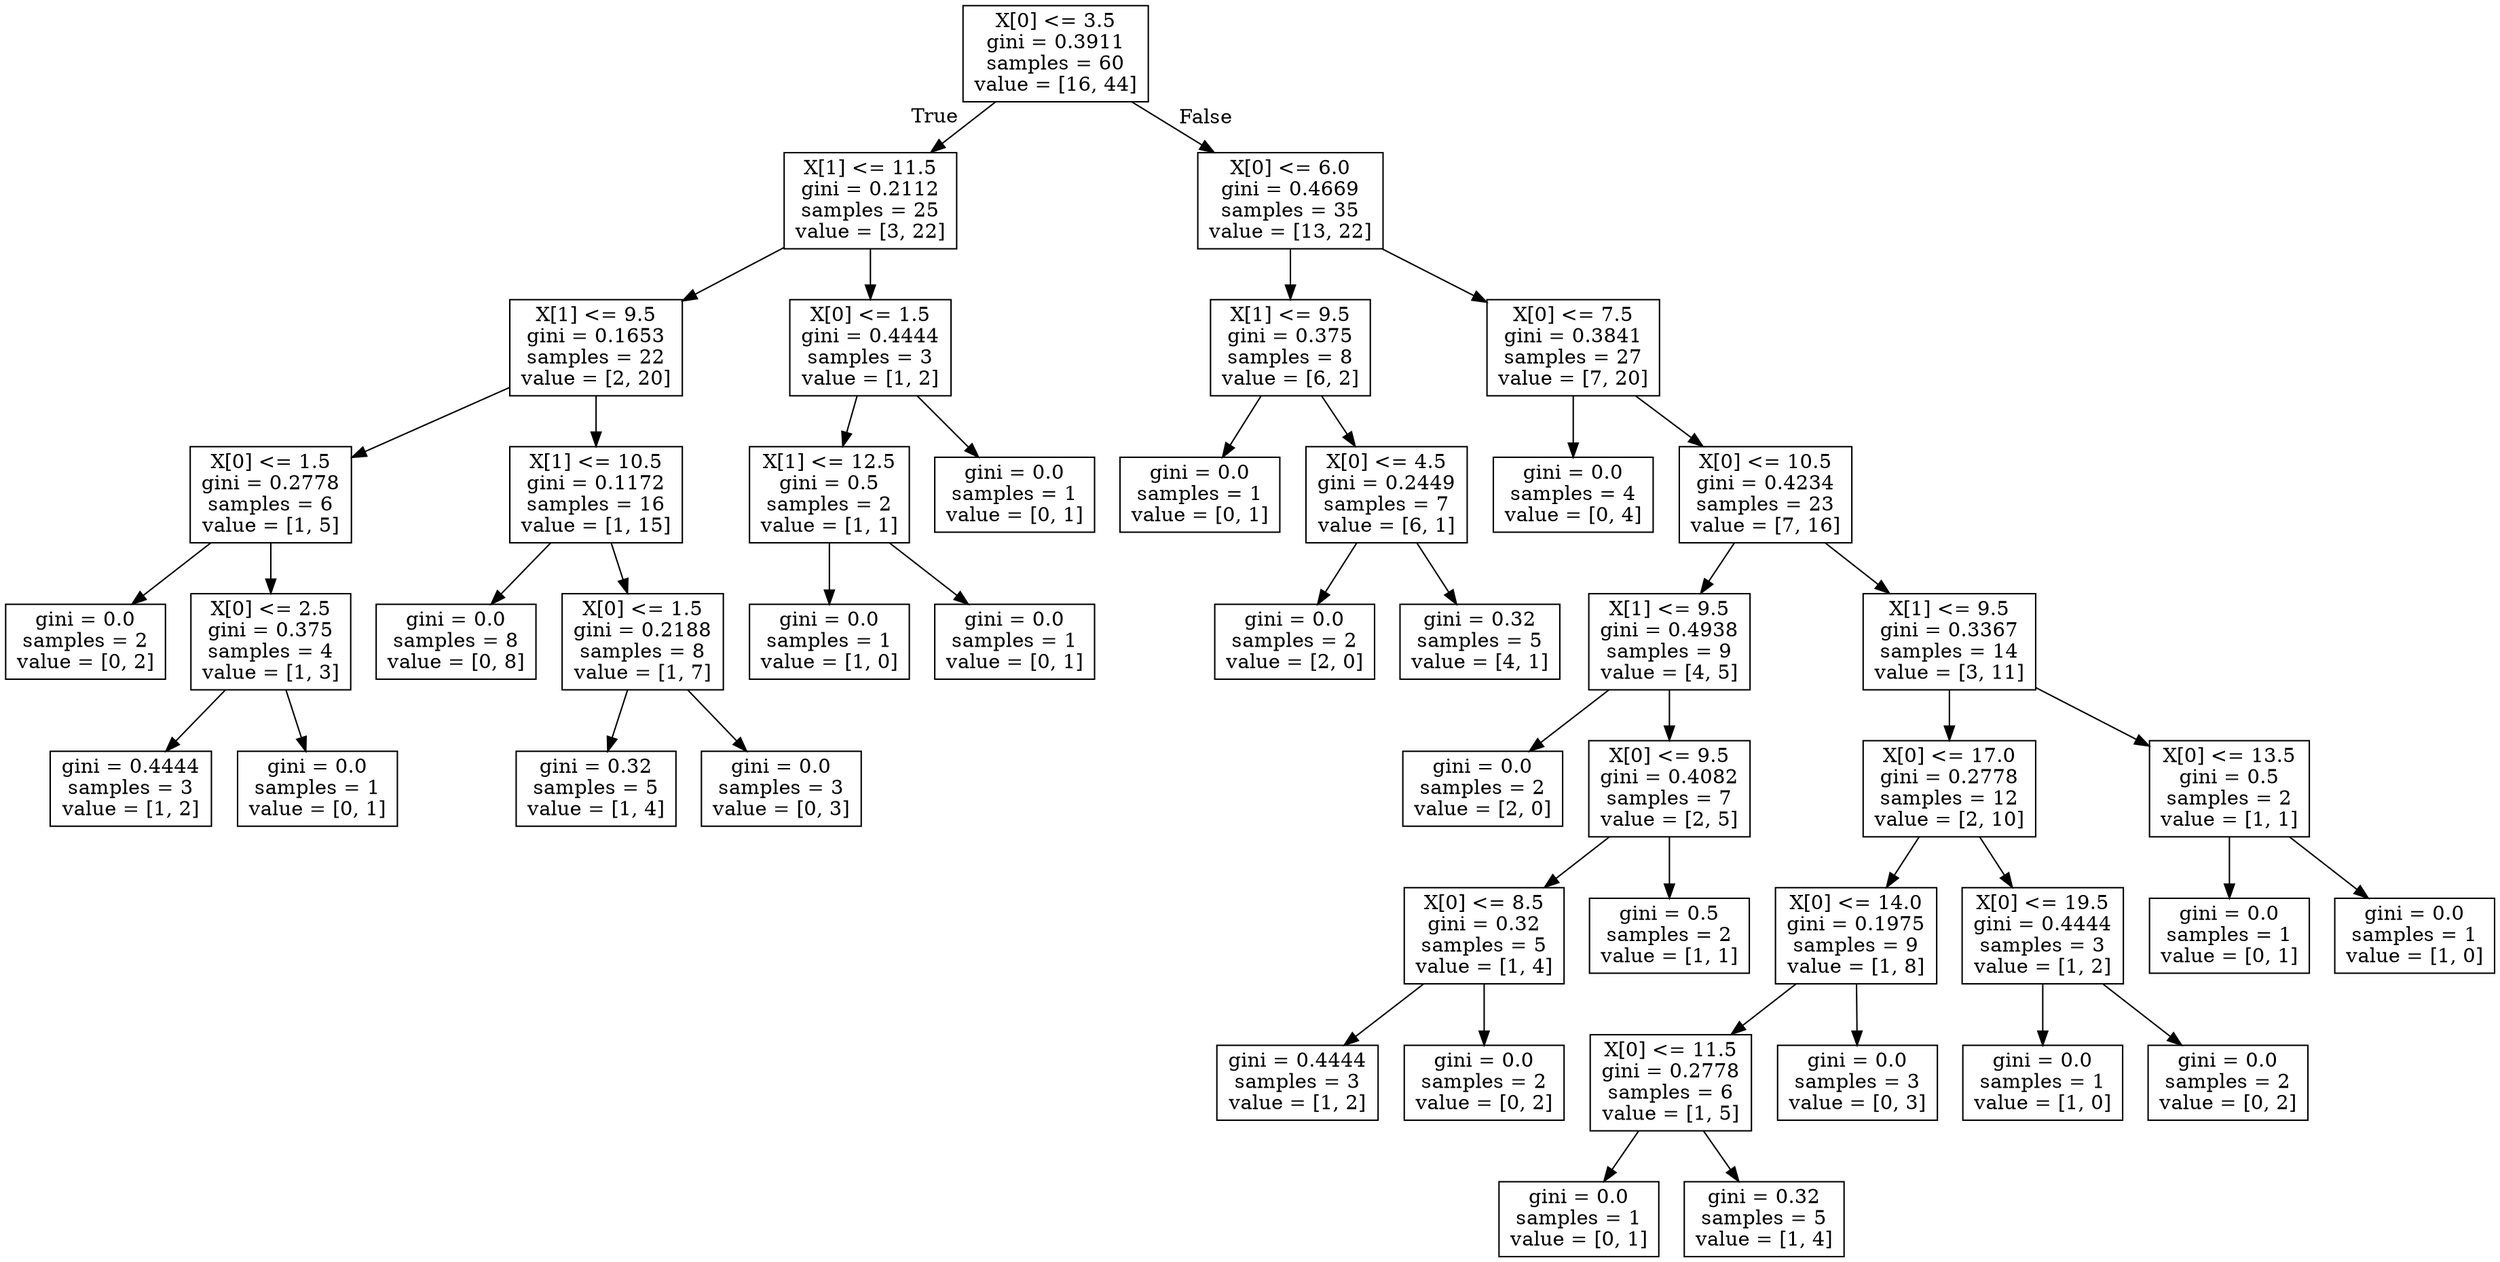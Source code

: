 digraph Tree {
node [shape=box] ;
0 [label="X[0] <= 3.5\ngini = 0.3911\nsamples = 60\nvalue = [16, 44]"] ;
1 [label="X[1] <= 11.5\ngini = 0.2112\nsamples = 25\nvalue = [3, 22]"] ;
0 -> 1 [labeldistance=2.5, labelangle=45, headlabel="True"] ;
2 [label="X[1] <= 9.5\ngini = 0.1653\nsamples = 22\nvalue = [2, 20]"] ;
1 -> 2 ;
3 [label="X[0] <= 1.5\ngini = 0.2778\nsamples = 6\nvalue = [1, 5]"] ;
2 -> 3 ;
4 [label="gini = 0.0\nsamples = 2\nvalue = [0, 2]"] ;
3 -> 4 ;
5 [label="X[0] <= 2.5\ngini = 0.375\nsamples = 4\nvalue = [1, 3]"] ;
3 -> 5 ;
6 [label="gini = 0.4444\nsamples = 3\nvalue = [1, 2]"] ;
5 -> 6 ;
7 [label="gini = 0.0\nsamples = 1\nvalue = [0, 1]"] ;
5 -> 7 ;
8 [label="X[1] <= 10.5\ngini = 0.1172\nsamples = 16\nvalue = [1, 15]"] ;
2 -> 8 ;
9 [label="gini = 0.0\nsamples = 8\nvalue = [0, 8]"] ;
8 -> 9 ;
10 [label="X[0] <= 1.5\ngini = 0.2188\nsamples = 8\nvalue = [1, 7]"] ;
8 -> 10 ;
11 [label="gini = 0.32\nsamples = 5\nvalue = [1, 4]"] ;
10 -> 11 ;
12 [label="gini = 0.0\nsamples = 3\nvalue = [0, 3]"] ;
10 -> 12 ;
13 [label="X[0] <= 1.5\ngini = 0.4444\nsamples = 3\nvalue = [1, 2]"] ;
1 -> 13 ;
14 [label="X[1] <= 12.5\ngini = 0.5\nsamples = 2\nvalue = [1, 1]"] ;
13 -> 14 ;
15 [label="gini = 0.0\nsamples = 1\nvalue = [1, 0]"] ;
14 -> 15 ;
16 [label="gini = 0.0\nsamples = 1\nvalue = [0, 1]"] ;
14 -> 16 ;
17 [label="gini = 0.0\nsamples = 1\nvalue = [0, 1]"] ;
13 -> 17 ;
18 [label="X[0] <= 6.0\ngini = 0.4669\nsamples = 35\nvalue = [13, 22]"] ;
0 -> 18 [labeldistance=2.5, labelangle=-45, headlabel="False"] ;
19 [label="X[1] <= 9.5\ngini = 0.375\nsamples = 8\nvalue = [6, 2]"] ;
18 -> 19 ;
20 [label="gini = 0.0\nsamples = 1\nvalue = [0, 1]"] ;
19 -> 20 ;
21 [label="X[0] <= 4.5\ngini = 0.2449\nsamples = 7\nvalue = [6, 1]"] ;
19 -> 21 ;
22 [label="gini = 0.0\nsamples = 2\nvalue = [2, 0]"] ;
21 -> 22 ;
23 [label="gini = 0.32\nsamples = 5\nvalue = [4, 1]"] ;
21 -> 23 ;
24 [label="X[0] <= 7.5\ngini = 0.3841\nsamples = 27\nvalue = [7, 20]"] ;
18 -> 24 ;
25 [label="gini = 0.0\nsamples = 4\nvalue = [0, 4]"] ;
24 -> 25 ;
26 [label="X[0] <= 10.5\ngini = 0.4234\nsamples = 23\nvalue = [7, 16]"] ;
24 -> 26 ;
27 [label="X[1] <= 9.5\ngini = 0.4938\nsamples = 9\nvalue = [4, 5]"] ;
26 -> 27 ;
28 [label="gini = 0.0\nsamples = 2\nvalue = [2, 0]"] ;
27 -> 28 ;
29 [label="X[0] <= 9.5\ngini = 0.4082\nsamples = 7\nvalue = [2, 5]"] ;
27 -> 29 ;
30 [label="X[0] <= 8.5\ngini = 0.32\nsamples = 5\nvalue = [1, 4]"] ;
29 -> 30 ;
31 [label="gini = 0.4444\nsamples = 3\nvalue = [1, 2]"] ;
30 -> 31 ;
32 [label="gini = 0.0\nsamples = 2\nvalue = [0, 2]"] ;
30 -> 32 ;
33 [label="gini = 0.5\nsamples = 2\nvalue = [1, 1]"] ;
29 -> 33 ;
34 [label="X[1] <= 9.5\ngini = 0.3367\nsamples = 14\nvalue = [3, 11]"] ;
26 -> 34 ;
35 [label="X[0] <= 17.0\ngini = 0.2778\nsamples = 12\nvalue = [2, 10]"] ;
34 -> 35 ;
36 [label="X[0] <= 14.0\ngini = 0.1975\nsamples = 9\nvalue = [1, 8]"] ;
35 -> 36 ;
37 [label="X[0] <= 11.5\ngini = 0.2778\nsamples = 6\nvalue = [1, 5]"] ;
36 -> 37 ;
38 [label="gini = 0.0\nsamples = 1\nvalue = [0, 1]"] ;
37 -> 38 ;
39 [label="gini = 0.32\nsamples = 5\nvalue = [1, 4]"] ;
37 -> 39 ;
40 [label="gini = 0.0\nsamples = 3\nvalue = [0, 3]"] ;
36 -> 40 ;
41 [label="X[0] <= 19.5\ngini = 0.4444\nsamples = 3\nvalue = [1, 2]"] ;
35 -> 41 ;
42 [label="gini = 0.0\nsamples = 1\nvalue = [1, 0]"] ;
41 -> 42 ;
43 [label="gini = 0.0\nsamples = 2\nvalue = [0, 2]"] ;
41 -> 43 ;
44 [label="X[0] <= 13.5\ngini = 0.5\nsamples = 2\nvalue = [1, 1]"] ;
34 -> 44 ;
45 [label="gini = 0.0\nsamples = 1\nvalue = [0, 1]"] ;
44 -> 45 ;
46 [label="gini = 0.0\nsamples = 1\nvalue = [1, 0]"] ;
44 -> 46 ;
}